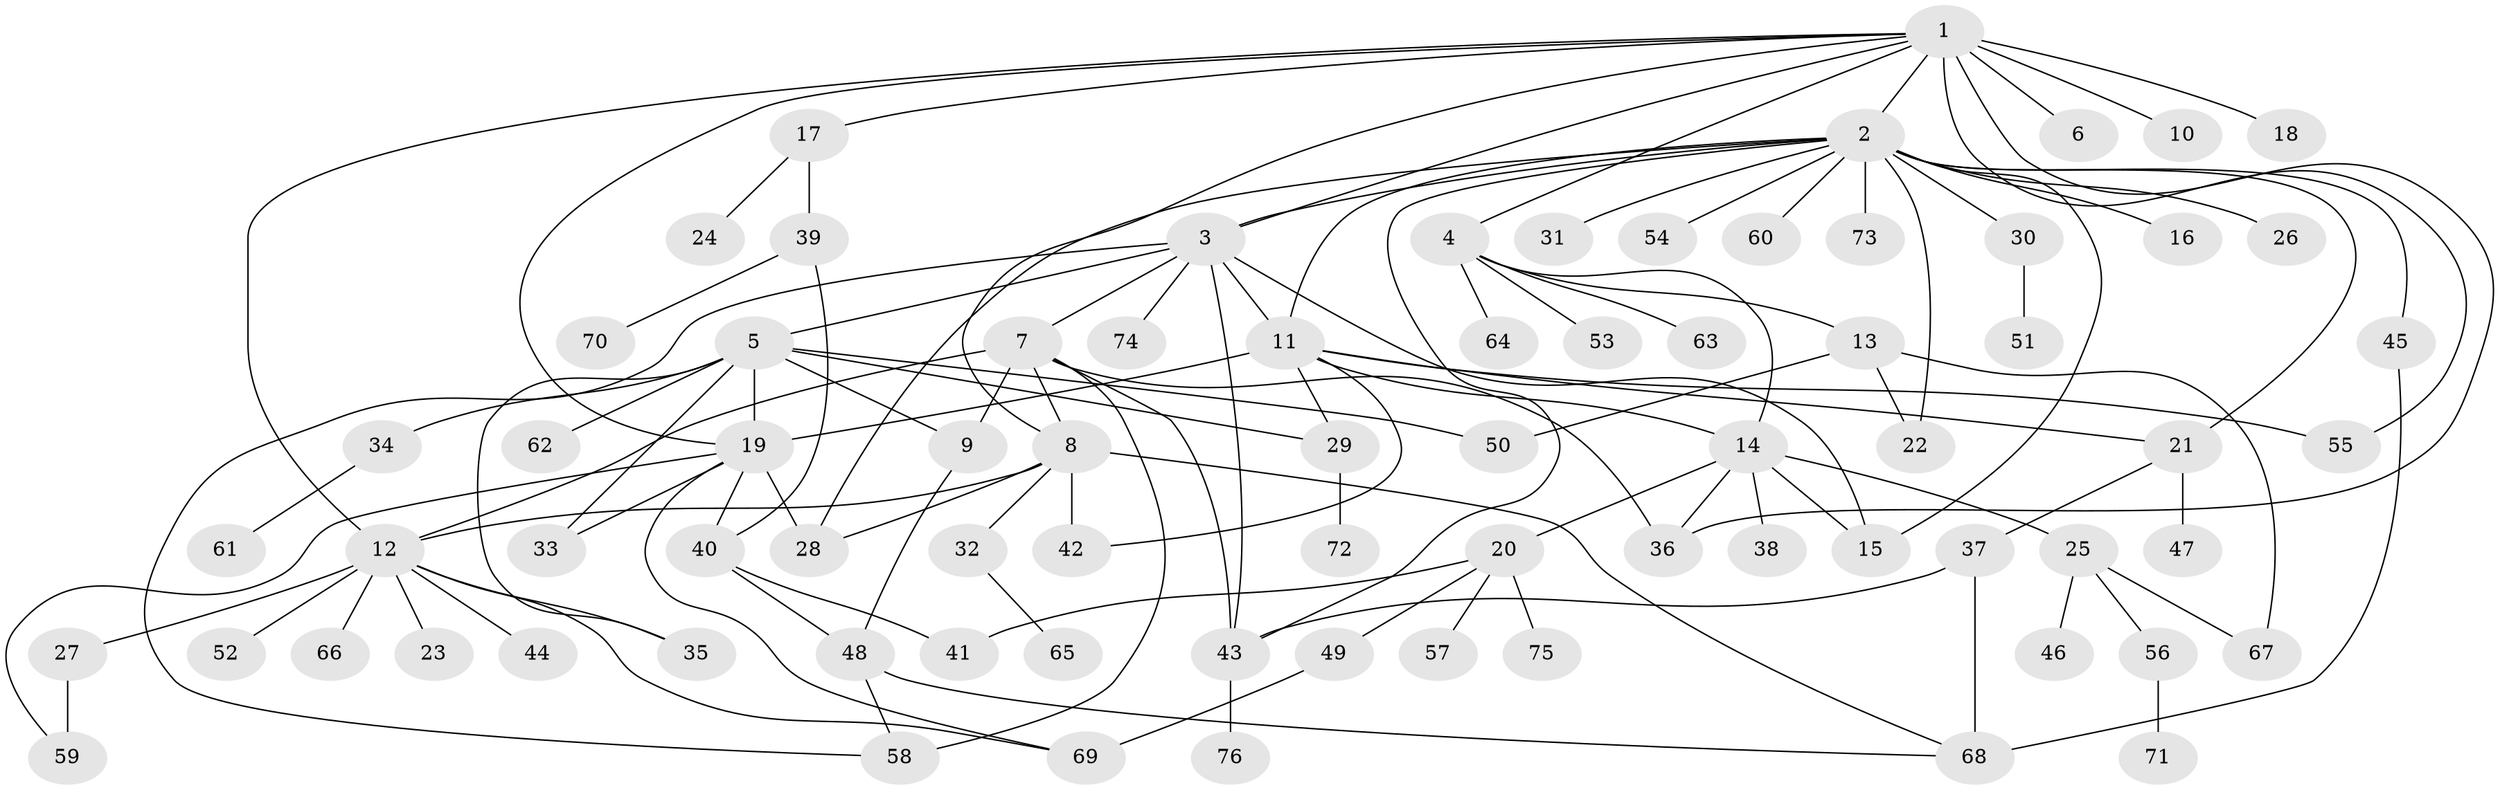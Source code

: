 // original degree distribution, {22: 0.006711409395973154, 17: 0.013422818791946308, 10: 0.013422818791946308, 7: 0.006711409395973154, 9: 0.013422818791946308, 2: 0.18120805369127516, 13: 0.006711409395973154, 4: 0.040268456375838924, 1: 0.5369127516778524, 11: 0.006711409395973154, 5: 0.03355704697986577, 6: 0.013422818791946308, 3: 0.12080536912751678, 8: 0.006711409395973154}
// Generated by graph-tools (version 1.1) at 2025/35/03/09/25 02:35:31]
// undirected, 76 vertices, 113 edges
graph export_dot {
graph [start="1"]
  node [color=gray90,style=filled];
  1;
  2;
  3;
  4;
  5;
  6;
  7;
  8;
  9;
  10;
  11;
  12;
  13;
  14;
  15;
  16;
  17;
  18;
  19;
  20;
  21;
  22;
  23;
  24;
  25;
  26;
  27;
  28;
  29;
  30;
  31;
  32;
  33;
  34;
  35;
  36;
  37;
  38;
  39;
  40;
  41;
  42;
  43;
  44;
  45;
  46;
  47;
  48;
  49;
  50;
  51;
  52;
  53;
  54;
  55;
  56;
  57;
  58;
  59;
  60;
  61;
  62;
  63;
  64;
  65;
  66;
  67;
  68;
  69;
  70;
  71;
  72;
  73;
  74;
  75;
  76;
  1 -- 2 [weight=1.0];
  1 -- 3 [weight=1.0];
  1 -- 4 [weight=1.0];
  1 -- 6 [weight=1.0];
  1 -- 8 [weight=1.0];
  1 -- 10 [weight=1.0];
  1 -- 12 [weight=1.0];
  1 -- 17 [weight=1.0];
  1 -- 18 [weight=6.0];
  1 -- 19 [weight=3.0];
  1 -- 36 [weight=1.0];
  1 -- 55 [weight=1.0];
  2 -- 3 [weight=1.0];
  2 -- 11 [weight=1.0];
  2 -- 15 [weight=1.0];
  2 -- 16 [weight=1.0];
  2 -- 21 [weight=1.0];
  2 -- 22 [weight=1.0];
  2 -- 26 [weight=1.0];
  2 -- 28 [weight=1.0];
  2 -- 30 [weight=1.0];
  2 -- 31 [weight=1.0];
  2 -- 43 [weight=1.0];
  2 -- 45 [weight=1.0];
  2 -- 54 [weight=1.0];
  2 -- 60 [weight=1.0];
  2 -- 73 [weight=1.0];
  3 -- 5 [weight=1.0];
  3 -- 7 [weight=1.0];
  3 -- 11 [weight=1.0];
  3 -- 15 [weight=1.0];
  3 -- 43 [weight=1.0];
  3 -- 58 [weight=1.0];
  3 -- 74 [weight=1.0];
  4 -- 13 [weight=1.0];
  4 -- 14 [weight=1.0];
  4 -- 53 [weight=1.0];
  4 -- 63 [weight=1.0];
  4 -- 64 [weight=1.0];
  5 -- 9 [weight=1.0];
  5 -- 19 [weight=1.0];
  5 -- 29 [weight=1.0];
  5 -- 33 [weight=1.0];
  5 -- 34 [weight=1.0];
  5 -- 35 [weight=1.0];
  5 -- 50 [weight=1.0];
  5 -- 62 [weight=1.0];
  7 -- 8 [weight=1.0];
  7 -- 9 [weight=1.0];
  7 -- 12 [weight=1.0];
  7 -- 36 [weight=1.0];
  7 -- 43 [weight=1.0];
  7 -- 58 [weight=2.0];
  8 -- 12 [weight=1.0];
  8 -- 28 [weight=4.0];
  8 -- 32 [weight=1.0];
  8 -- 42 [weight=1.0];
  8 -- 68 [weight=2.0];
  9 -- 48 [weight=1.0];
  11 -- 14 [weight=1.0];
  11 -- 19 [weight=9.0];
  11 -- 21 [weight=1.0];
  11 -- 29 [weight=1.0];
  11 -- 42 [weight=1.0];
  11 -- 55 [weight=1.0];
  12 -- 23 [weight=1.0];
  12 -- 27 [weight=1.0];
  12 -- 35 [weight=1.0];
  12 -- 44 [weight=1.0];
  12 -- 52 [weight=1.0];
  12 -- 66 [weight=1.0];
  12 -- 69 [weight=1.0];
  13 -- 22 [weight=1.0];
  13 -- 50 [weight=1.0];
  13 -- 67 [weight=1.0];
  14 -- 15 [weight=3.0];
  14 -- 20 [weight=1.0];
  14 -- 25 [weight=1.0];
  14 -- 36 [weight=1.0];
  14 -- 38 [weight=1.0];
  17 -- 24 [weight=1.0];
  17 -- 39 [weight=1.0];
  19 -- 28 [weight=1.0];
  19 -- 33 [weight=1.0];
  19 -- 40 [weight=1.0];
  19 -- 59 [weight=1.0];
  19 -- 69 [weight=1.0];
  20 -- 41 [weight=1.0];
  20 -- 49 [weight=1.0];
  20 -- 57 [weight=1.0];
  20 -- 75 [weight=1.0];
  21 -- 37 [weight=1.0];
  21 -- 47 [weight=1.0];
  25 -- 46 [weight=1.0];
  25 -- 56 [weight=1.0];
  25 -- 67 [weight=1.0];
  27 -- 59 [weight=2.0];
  29 -- 72 [weight=1.0];
  30 -- 51 [weight=1.0];
  32 -- 65 [weight=1.0];
  34 -- 61 [weight=1.0];
  37 -- 43 [weight=1.0];
  37 -- 68 [weight=3.0];
  39 -- 40 [weight=1.0];
  39 -- 70 [weight=1.0];
  40 -- 41 [weight=4.0];
  40 -- 48 [weight=1.0];
  43 -- 76 [weight=1.0];
  45 -- 68 [weight=1.0];
  48 -- 58 [weight=1.0];
  48 -- 68 [weight=1.0];
  49 -- 69 [weight=2.0];
  56 -- 71 [weight=1.0];
}
